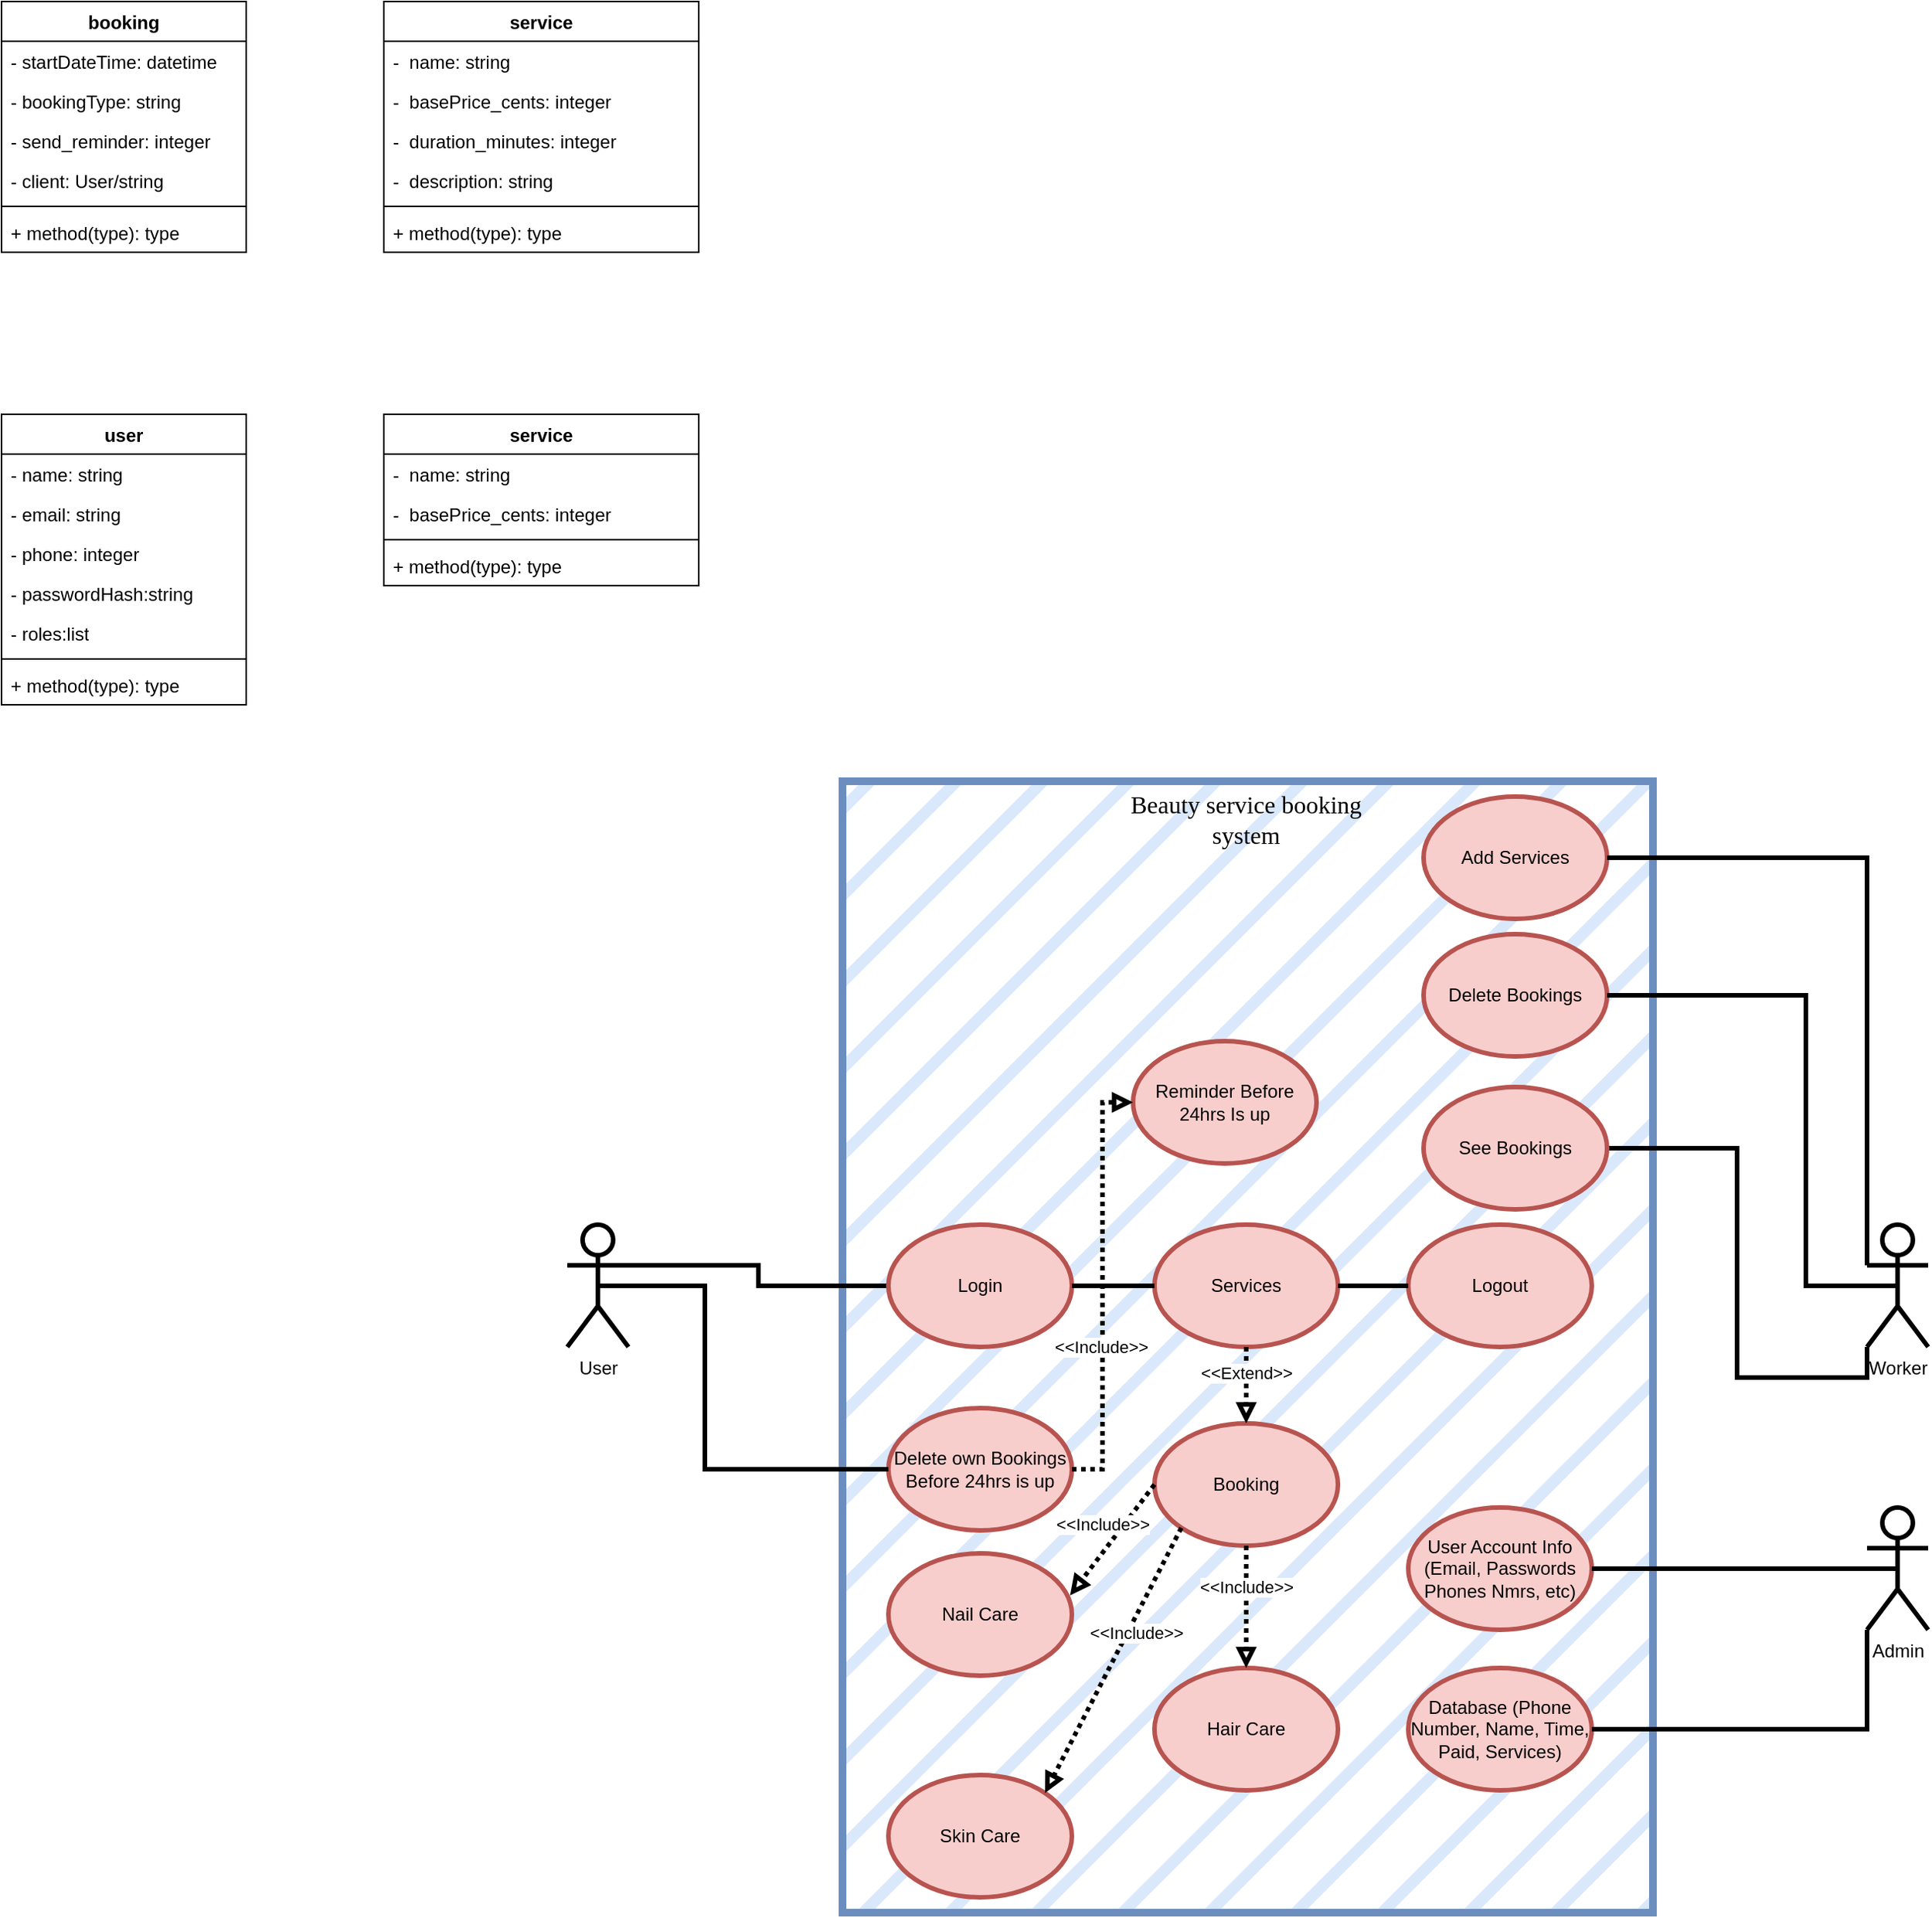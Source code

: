 <mxfile version="21.3.2" type="github">
  <diagram id="C5RBs43oDa-KdzZeNtuy" name="Page-1">
    <mxGraphModel dx="1366" dy="1952" grid="1" gridSize="10" guides="1" tooltips="1" connect="1" arrows="1" fold="1" page="1" pageScale="1" pageWidth="827" pageHeight="1169" math="0" shadow="0">
      <root>
        <mxCell id="WIyWlLk6GJQsqaUBKTNV-0" />
        <mxCell id="WIyWlLk6GJQsqaUBKTNV-1" parent="WIyWlLk6GJQsqaUBKTNV-0" />
        <mxCell id="Uz5QrsEjBIQHubBGYhOg-0" value="user" style="swimlane;fontStyle=1;align=center;verticalAlign=top;childLayout=stackLayout;horizontal=1;startSize=26;horizontalStack=0;resizeParent=1;resizeParentMax=0;resizeLast=0;collapsible=1;marginBottom=0;whiteSpace=wrap;html=1;" vertex="1" parent="WIyWlLk6GJQsqaUBKTNV-1">
          <mxGeometry x="360" y="130" width="160" height="190" as="geometry" />
        </mxCell>
        <mxCell id="Uz5QrsEjBIQHubBGYhOg-1" value="- name: string" style="text;strokeColor=none;fillColor=none;align=left;verticalAlign=top;spacingLeft=4;spacingRight=4;overflow=hidden;rotatable=0;points=[[0,0.5],[1,0.5]];portConstraint=eastwest;whiteSpace=wrap;html=1;" vertex="1" parent="Uz5QrsEjBIQHubBGYhOg-0">
          <mxGeometry y="26" width="160" height="26" as="geometry" />
        </mxCell>
        <mxCell id="Uz5QrsEjBIQHubBGYhOg-22" value="- email: string" style="text;strokeColor=none;fillColor=none;align=left;verticalAlign=top;spacingLeft=4;spacingRight=4;overflow=hidden;rotatable=0;points=[[0,0.5],[1,0.5]];portConstraint=eastwest;whiteSpace=wrap;html=1;" vertex="1" parent="Uz5QrsEjBIQHubBGYhOg-0">
          <mxGeometry y="52" width="160" height="26" as="geometry" />
        </mxCell>
        <mxCell id="Uz5QrsEjBIQHubBGYhOg-23" value="- phone: integer" style="text;strokeColor=none;fillColor=none;align=left;verticalAlign=top;spacingLeft=4;spacingRight=4;overflow=hidden;rotatable=0;points=[[0,0.5],[1,0.5]];portConstraint=eastwest;whiteSpace=wrap;html=1;" vertex="1" parent="Uz5QrsEjBIQHubBGYhOg-0">
          <mxGeometry y="78" width="160" height="26" as="geometry" />
        </mxCell>
        <mxCell id="Uz5QrsEjBIQHubBGYhOg-24" value="- passwordHash:string" style="text;strokeColor=none;fillColor=none;align=left;verticalAlign=top;spacingLeft=4;spacingRight=4;overflow=hidden;rotatable=0;points=[[0,0.5],[1,0.5]];portConstraint=eastwest;whiteSpace=wrap;html=1;" vertex="1" parent="Uz5QrsEjBIQHubBGYhOg-0">
          <mxGeometry y="104" width="160" height="26" as="geometry" />
        </mxCell>
        <mxCell id="Uz5QrsEjBIQHubBGYhOg-26" value="- roles:list" style="text;strokeColor=none;fillColor=none;align=left;verticalAlign=top;spacingLeft=4;spacingRight=4;overflow=hidden;rotatable=0;points=[[0,0.5],[1,0.5]];portConstraint=eastwest;whiteSpace=wrap;html=1;" vertex="1" parent="Uz5QrsEjBIQHubBGYhOg-0">
          <mxGeometry y="130" width="160" height="26" as="geometry" />
        </mxCell>
        <mxCell id="Uz5QrsEjBIQHubBGYhOg-2" value="" style="line;strokeWidth=1;fillColor=none;align=left;verticalAlign=middle;spacingTop=-1;spacingLeft=3;spacingRight=3;rotatable=0;labelPosition=right;points=[];portConstraint=eastwest;strokeColor=inherit;" vertex="1" parent="Uz5QrsEjBIQHubBGYhOg-0">
          <mxGeometry y="156" width="160" height="8" as="geometry" />
        </mxCell>
        <mxCell id="Uz5QrsEjBIQHubBGYhOg-3" value="+ method(type): type" style="text;strokeColor=none;fillColor=none;align=left;verticalAlign=top;spacingLeft=4;spacingRight=4;overflow=hidden;rotatable=0;points=[[0,0.5],[1,0.5]];portConstraint=eastwest;whiteSpace=wrap;html=1;" vertex="1" parent="Uz5QrsEjBIQHubBGYhOg-0">
          <mxGeometry y="164" width="160" height="26" as="geometry" />
        </mxCell>
        <mxCell id="Uz5QrsEjBIQHubBGYhOg-4" value="service" style="swimlane;fontStyle=1;align=center;verticalAlign=top;childLayout=stackLayout;horizontal=1;startSize=26;horizontalStack=0;resizeParent=1;resizeParentMax=0;resizeLast=0;collapsible=1;marginBottom=0;whiteSpace=wrap;html=1;" vertex="1" parent="WIyWlLk6GJQsqaUBKTNV-1">
          <mxGeometry x="610" y="-140" width="206" height="164" as="geometry" />
        </mxCell>
        <mxCell id="Uz5QrsEjBIQHubBGYhOg-5" value="-&amp;nbsp; name: string" style="text;strokeColor=none;fillColor=none;align=left;verticalAlign=top;spacingLeft=4;spacingRight=4;overflow=hidden;rotatable=0;points=[[0,0.5],[1,0.5]];portConstraint=eastwest;whiteSpace=wrap;html=1;" vertex="1" parent="Uz5QrsEjBIQHubBGYhOg-4">
          <mxGeometry y="26" width="206" height="26" as="geometry" />
        </mxCell>
        <mxCell id="Uz5QrsEjBIQHubBGYhOg-17" value="-&amp;nbsp; basePrice_cents: integer" style="text;strokeColor=none;fillColor=none;align=left;verticalAlign=top;spacingLeft=4;spacingRight=4;overflow=hidden;rotatable=0;points=[[0,0.5],[1,0.5]];portConstraint=eastwest;whiteSpace=wrap;html=1;" vertex="1" parent="Uz5QrsEjBIQHubBGYhOg-4">
          <mxGeometry y="52" width="206" height="26" as="geometry" />
        </mxCell>
        <mxCell id="Uz5QrsEjBIQHubBGYhOg-18" value="-&amp;nbsp; duration_minutes: integer" style="text;strokeColor=none;fillColor=none;align=left;verticalAlign=top;spacingLeft=4;spacingRight=4;overflow=hidden;rotatable=0;points=[[0,0.5],[1,0.5]];portConstraint=eastwest;whiteSpace=wrap;html=1;" vertex="1" parent="Uz5QrsEjBIQHubBGYhOg-4">
          <mxGeometry y="78" width="206" height="26" as="geometry" />
        </mxCell>
        <mxCell id="Uz5QrsEjBIQHubBGYhOg-19" value="-&amp;nbsp; description: string" style="text;strokeColor=none;fillColor=none;align=left;verticalAlign=top;spacingLeft=4;spacingRight=4;overflow=hidden;rotatable=0;points=[[0,0.5],[1,0.5]];portConstraint=eastwest;whiteSpace=wrap;html=1;" vertex="1" parent="Uz5QrsEjBIQHubBGYhOg-4">
          <mxGeometry y="104" width="206" height="26" as="geometry" />
        </mxCell>
        <mxCell id="Uz5QrsEjBIQHubBGYhOg-6" value="" style="line;strokeWidth=1;fillColor=none;align=left;verticalAlign=middle;spacingTop=-1;spacingLeft=3;spacingRight=3;rotatable=0;labelPosition=right;points=[];portConstraint=eastwest;strokeColor=inherit;" vertex="1" parent="Uz5QrsEjBIQHubBGYhOg-4">
          <mxGeometry y="130" width="206" height="8" as="geometry" />
        </mxCell>
        <mxCell id="Uz5QrsEjBIQHubBGYhOg-7" value="+ method(type): type" style="text;strokeColor=none;fillColor=none;align=left;verticalAlign=top;spacingLeft=4;spacingRight=4;overflow=hidden;rotatable=0;points=[[0,0.5],[1,0.5]];portConstraint=eastwest;whiteSpace=wrap;html=1;" vertex="1" parent="Uz5QrsEjBIQHubBGYhOg-4">
          <mxGeometry y="138" width="206" height="26" as="geometry" />
        </mxCell>
        <mxCell id="Uz5QrsEjBIQHubBGYhOg-8" value="booking" style="swimlane;fontStyle=1;align=center;verticalAlign=top;childLayout=stackLayout;horizontal=1;startSize=26;horizontalStack=0;resizeParent=1;resizeParentMax=0;resizeLast=0;collapsible=1;marginBottom=0;whiteSpace=wrap;html=1;" vertex="1" parent="WIyWlLk6GJQsqaUBKTNV-1">
          <mxGeometry x="360" y="-140" width="160" height="164" as="geometry" />
        </mxCell>
        <mxCell id="Uz5QrsEjBIQHubBGYhOg-9" value="- startDateTime: datetime" style="text;strokeColor=none;fillColor=none;align=left;verticalAlign=top;spacingLeft=4;spacingRight=4;overflow=hidden;rotatable=0;points=[[0,0.5],[1,0.5]];portConstraint=eastwest;whiteSpace=wrap;html=1;" vertex="1" parent="Uz5QrsEjBIQHubBGYhOg-8">
          <mxGeometry y="26" width="160" height="26" as="geometry" />
        </mxCell>
        <mxCell id="Uz5QrsEjBIQHubBGYhOg-27" value="&lt;div&gt;- bookingType: string&lt;/div&gt;" style="text;strokeColor=none;fillColor=none;align=left;verticalAlign=top;spacingLeft=4;spacingRight=4;overflow=hidden;rotatable=0;points=[[0,0.5],[1,0.5]];portConstraint=eastwest;whiteSpace=wrap;html=1;" vertex="1" parent="Uz5QrsEjBIQHubBGYhOg-8">
          <mxGeometry y="52" width="160" height="26" as="geometry" />
        </mxCell>
        <mxCell id="Uz5QrsEjBIQHubBGYhOg-69" value="&lt;div&gt;- send_reminder: integer&lt;/div&gt;" style="text;strokeColor=none;fillColor=none;align=left;verticalAlign=top;spacingLeft=4;spacingRight=4;overflow=hidden;rotatable=0;points=[[0,0.5],[1,0.5]];portConstraint=eastwest;whiteSpace=wrap;html=1;" vertex="1" parent="Uz5QrsEjBIQHubBGYhOg-8">
          <mxGeometry y="78" width="160" height="26" as="geometry" />
        </mxCell>
        <mxCell id="Uz5QrsEjBIQHubBGYhOg-70" value="&lt;div&gt;- client: User/string&lt;/div&gt;" style="text;strokeColor=none;fillColor=none;align=left;verticalAlign=top;spacingLeft=4;spacingRight=4;overflow=hidden;rotatable=0;points=[[0,0.5],[1,0.5]];portConstraint=eastwest;whiteSpace=wrap;html=1;" vertex="1" parent="Uz5QrsEjBIQHubBGYhOg-8">
          <mxGeometry y="104" width="160" height="26" as="geometry" />
        </mxCell>
        <mxCell id="Uz5QrsEjBIQHubBGYhOg-10" value="" style="line;strokeWidth=1;fillColor=none;align=left;verticalAlign=middle;spacingTop=-1;spacingLeft=3;spacingRight=3;rotatable=0;labelPosition=right;points=[];portConstraint=eastwest;strokeColor=inherit;" vertex="1" parent="Uz5QrsEjBIQHubBGYhOg-8">
          <mxGeometry y="130" width="160" height="8" as="geometry" />
        </mxCell>
        <mxCell id="Uz5QrsEjBIQHubBGYhOg-11" value="+ method(type): type" style="text;strokeColor=none;fillColor=none;align=left;verticalAlign=top;spacingLeft=4;spacingRight=4;overflow=hidden;rotatable=0;points=[[0,0.5],[1,0.5]];portConstraint=eastwest;whiteSpace=wrap;html=1;" vertex="1" parent="Uz5QrsEjBIQHubBGYhOg-8">
          <mxGeometry y="138" width="160" height="26" as="geometry" />
        </mxCell>
        <mxCell id="Uz5QrsEjBIQHubBGYhOg-31" value="" style="rounded=0;whiteSpace=wrap;html=1;fillColor=#dae8fc;strokeColor=#6c8ebf;fillStyle=hatch;strokeWidth=5;" vertex="1" parent="WIyWlLk6GJQsqaUBKTNV-1">
          <mxGeometry x="910" y="370" width="530" height="740" as="geometry" />
        </mxCell>
        <mxCell id="Uz5QrsEjBIQHubBGYhOg-32" value="&lt;font face=&quot;Comic Sans MS&quot; style=&quot;font-size: 16px;&quot;&gt;Beauty service booking system&lt;/font&gt;" style="text;html=1;strokeColor=none;fillColor=none;align=center;verticalAlign=middle;whiteSpace=wrap;rounded=0;" vertex="1" parent="WIyWlLk6GJQsqaUBKTNV-1">
          <mxGeometry x="1079" y="380" width="190" height="30" as="geometry" />
        </mxCell>
        <mxCell id="Uz5QrsEjBIQHubBGYhOg-33" style="edgeStyle=orthogonalEdgeStyle;rounded=0;orthogonalLoop=1;jettySize=auto;html=1;exitX=1;exitY=0.333;exitDx=0;exitDy=0;exitPerimeter=0;entryX=0;entryY=0.5;entryDx=0;entryDy=0;strokeWidth=3;endArrow=none;endFill=0;" edge="1" parent="WIyWlLk6GJQsqaUBKTNV-1" source="Uz5QrsEjBIQHubBGYhOg-34" target="Uz5QrsEjBIQHubBGYhOg-36">
          <mxGeometry relative="1" as="geometry" />
        </mxCell>
        <mxCell id="Uz5QrsEjBIQHubBGYhOg-34" value="User" style="shape=umlActor;verticalLabelPosition=bottom;verticalAlign=top;html=1;outlineConnect=0;strokeWidth=3;" vertex="1" parent="WIyWlLk6GJQsqaUBKTNV-1">
          <mxGeometry x="730" y="660" width="40" height="80" as="geometry" />
        </mxCell>
        <mxCell id="Uz5QrsEjBIQHubBGYhOg-35" value="Worker" style="shape=umlActor;verticalLabelPosition=bottom;verticalAlign=top;html=1;outlineConnect=0;strokeWidth=3;" vertex="1" parent="WIyWlLk6GJQsqaUBKTNV-1">
          <mxGeometry x="1580" y="660" width="40" height="80" as="geometry" />
        </mxCell>
        <mxCell id="Uz5QrsEjBIQHubBGYhOg-36" value="Login" style="ellipse;whiteSpace=wrap;html=1;fillColor=#f8cecc;strokeColor=#b85450;fillStyle=solid;strokeWidth=3;" vertex="1" parent="WIyWlLk6GJQsqaUBKTNV-1">
          <mxGeometry x="940" y="660" width="120" height="80" as="geometry" />
        </mxCell>
        <mxCell id="Uz5QrsEjBIQHubBGYhOg-37" value="Services" style="ellipse;whiteSpace=wrap;html=1;fillColor=#f8cecc;strokeColor=#b85450;fillStyle=solid;strokeWidth=3;" vertex="1" parent="WIyWlLk6GJQsqaUBKTNV-1">
          <mxGeometry x="1114" y="660" width="120" height="80" as="geometry" />
        </mxCell>
        <mxCell id="Uz5QrsEjBIQHubBGYhOg-38" style="edgeStyle=orthogonalEdgeStyle;rounded=0;orthogonalLoop=1;jettySize=auto;html=1;exitX=1;exitY=0.5;exitDx=0;exitDy=0;entryX=0;entryY=0.5;entryDx=0;entryDy=0;strokeWidth=3;endArrow=none;endFill=0;" edge="1" parent="WIyWlLk6GJQsqaUBKTNV-1" source="Uz5QrsEjBIQHubBGYhOg-36" target="Uz5QrsEjBIQHubBGYhOg-37">
          <mxGeometry relative="1" as="geometry">
            <mxPoint x="760" y="820" as="sourcePoint" />
            <mxPoint x="940" y="820" as="targetPoint" />
          </mxGeometry>
        </mxCell>
        <mxCell id="Uz5QrsEjBIQHubBGYhOg-39" value="Logout" style="ellipse;whiteSpace=wrap;html=1;fillColor=#f8cecc;strokeColor=#b85450;fillStyle=solid;strokeWidth=3;" vertex="1" parent="WIyWlLk6GJQsqaUBKTNV-1">
          <mxGeometry x="1280" y="660" width="120" height="80" as="geometry" />
        </mxCell>
        <mxCell id="Uz5QrsEjBIQHubBGYhOg-40" style="edgeStyle=orthogonalEdgeStyle;rounded=0;orthogonalLoop=1;jettySize=auto;html=1;entryX=0;entryY=0.5;entryDx=0;entryDy=0;strokeWidth=3;endArrow=none;endFill=0;exitX=1;exitY=0.5;exitDx=0;exitDy=0;" edge="1" parent="WIyWlLk6GJQsqaUBKTNV-1" source="Uz5QrsEjBIQHubBGYhOg-37" target="Uz5QrsEjBIQHubBGYhOg-39">
          <mxGeometry relative="1" as="geometry">
            <mxPoint x="1240" y="810" as="sourcePoint" />
            <mxPoint x="1124" y="820" as="targetPoint" />
          </mxGeometry>
        </mxCell>
        <mxCell id="Uz5QrsEjBIQHubBGYhOg-41" value="Admin" style="shape=umlActor;verticalLabelPosition=bottom;verticalAlign=top;html=1;outlineConnect=0;strokeWidth=3;" vertex="1" parent="WIyWlLk6GJQsqaUBKTNV-1">
          <mxGeometry x="1580" y="845" width="40" height="80" as="geometry" />
        </mxCell>
        <mxCell id="Uz5QrsEjBIQHubBGYhOg-42" value="Booking" style="ellipse;whiteSpace=wrap;html=1;fillColor=#f8cecc;strokeColor=#b85450;fillStyle=solid;strokeWidth=3;" vertex="1" parent="WIyWlLk6GJQsqaUBKTNV-1">
          <mxGeometry x="1114" y="790" width="120" height="80" as="geometry" />
        </mxCell>
        <mxCell id="Uz5QrsEjBIQHubBGYhOg-43" value="User Account Info (Email, Passwords Phones Nmrs, etc)" style="ellipse;whiteSpace=wrap;html=1;fillColor=#f8cecc;strokeColor=#b85450;fillStyle=solid;strokeWidth=3;" vertex="1" parent="WIyWlLk6GJQsqaUBKTNV-1">
          <mxGeometry x="1280" y="845" width="120" height="80" as="geometry" />
        </mxCell>
        <mxCell id="Uz5QrsEjBIQHubBGYhOg-44" style="edgeStyle=orthogonalEdgeStyle;rounded=0;orthogonalLoop=1;jettySize=auto;html=1;entryX=0.5;entryY=0.5;entryDx=0;entryDy=0;strokeWidth=3;endArrow=none;endFill=0;exitX=1;exitY=0.5;exitDx=0;exitDy=0;entryPerimeter=0;" edge="1" parent="WIyWlLk6GJQsqaUBKTNV-1" source="Uz5QrsEjBIQHubBGYhOg-43" target="Uz5QrsEjBIQHubBGYhOg-41">
          <mxGeometry relative="1" as="geometry">
            <mxPoint x="1244" y="820" as="sourcePoint" />
            <mxPoint x="1300" y="820" as="targetPoint" />
          </mxGeometry>
        </mxCell>
        <mxCell id="Uz5QrsEjBIQHubBGYhOg-45" style="edgeStyle=orthogonalEdgeStyle;rounded=0;orthogonalLoop=1;jettySize=auto;html=1;entryX=0.5;entryY=0;entryDx=0;entryDy=0;strokeWidth=3;endArrow=block;endFill=0;exitX=0.5;exitY=1;exitDx=0;exitDy=0;dashed=1;dashPattern=1 1;" edge="1" parent="WIyWlLk6GJQsqaUBKTNV-1" source="Uz5QrsEjBIQHubBGYhOg-37" target="Uz5QrsEjBIQHubBGYhOg-42">
          <mxGeometry relative="1" as="geometry">
            <mxPoint x="1254" y="830" as="sourcePoint" />
            <mxPoint x="1310" y="830" as="targetPoint" />
          </mxGeometry>
        </mxCell>
        <mxCell id="Uz5QrsEjBIQHubBGYhOg-46" value="&amp;lt;&amp;lt;Extend&amp;gt;&amp;gt;" style="edgeLabel;html=1;align=center;verticalAlign=middle;resizable=0;points=[];" vertex="1" connectable="0" parent="Uz5QrsEjBIQHubBGYhOg-45">
          <mxGeometry x="-0.323" relative="1" as="geometry">
            <mxPoint as="offset" />
          </mxGeometry>
        </mxCell>
        <mxCell id="Uz5QrsEjBIQHubBGYhOg-47" style="rounded=0;orthogonalLoop=1;jettySize=auto;html=1;entryX=0;entryY=1;entryDx=0;entryDy=0;strokeWidth=3;endArrow=none;endFill=0;entryPerimeter=0;edgeStyle=orthogonalEdgeStyle;exitX=1;exitY=0.5;exitDx=0;exitDy=0;" edge="1" parent="WIyWlLk6GJQsqaUBKTNV-1" source="Uz5QrsEjBIQHubBGYhOg-59" target="Uz5QrsEjBIQHubBGYhOg-35">
          <mxGeometry relative="1" as="geometry">
            <mxPoint x="1460" y="820" as="sourcePoint" />
            <mxPoint x="1610" y="1005" as="targetPoint" />
          </mxGeometry>
        </mxCell>
        <mxCell id="Uz5QrsEjBIQHubBGYhOg-48" value="Database (Phone Number, Name, Time, Paid, Services)" style="ellipse;whiteSpace=wrap;html=1;fillColor=#f8cecc;strokeColor=#b85450;fillStyle=solid;strokeWidth=3;" vertex="1" parent="WIyWlLk6GJQsqaUBKTNV-1">
          <mxGeometry x="1280" y="950" width="120" height="80" as="geometry" />
        </mxCell>
        <mxCell id="Uz5QrsEjBIQHubBGYhOg-49" style="edgeStyle=orthogonalEdgeStyle;rounded=0;orthogonalLoop=1;jettySize=auto;html=1;entryX=0;entryY=1;entryDx=0;entryDy=0;strokeWidth=3;endArrow=none;endFill=0;exitX=1;exitY=0.5;exitDx=0;exitDy=0;entryPerimeter=0;" edge="1" parent="WIyWlLk6GJQsqaUBKTNV-1" source="Uz5QrsEjBIQHubBGYhOg-48" target="Uz5QrsEjBIQHubBGYhOg-41">
          <mxGeometry relative="1" as="geometry">
            <mxPoint x="1390" y="1005" as="sourcePoint" />
            <mxPoint x="1610" y="1005" as="targetPoint" />
          </mxGeometry>
        </mxCell>
        <mxCell id="Uz5QrsEjBIQHubBGYhOg-50" value="Nail Care" style="ellipse;whiteSpace=wrap;html=1;fillColor=#f8cecc;strokeColor=#b85450;fillStyle=solid;strokeWidth=3;" vertex="1" parent="WIyWlLk6GJQsqaUBKTNV-1">
          <mxGeometry x="940" y="875" width="120" height="80" as="geometry" />
        </mxCell>
        <mxCell id="Uz5QrsEjBIQHubBGYhOg-51" value="Hair Care" style="ellipse;whiteSpace=wrap;html=1;fillColor=#f8cecc;strokeColor=#b85450;fillStyle=solid;strokeWidth=3;" vertex="1" parent="WIyWlLk6GJQsqaUBKTNV-1">
          <mxGeometry x="1114" y="950" width="120" height="80" as="geometry" />
        </mxCell>
        <mxCell id="Uz5QrsEjBIQHubBGYhOg-52" value="Skin Care" style="ellipse;whiteSpace=wrap;html=1;fillColor=#f8cecc;strokeColor=#b85450;fillStyle=solid;strokeWidth=3;" vertex="1" parent="WIyWlLk6GJQsqaUBKTNV-1">
          <mxGeometry x="940" y="1020" width="120" height="80" as="geometry" />
        </mxCell>
        <mxCell id="Uz5QrsEjBIQHubBGYhOg-53" style="rounded=0;orthogonalLoop=1;jettySize=auto;html=1;entryX=0.99;entryY=0.344;entryDx=0;entryDy=0;strokeWidth=3;endArrow=block;endFill=0;exitX=0;exitY=0.5;exitDx=0;exitDy=0;dashed=1;dashPattern=1 1;entryPerimeter=0;" edge="1" parent="WIyWlLk6GJQsqaUBKTNV-1" source="Uz5QrsEjBIQHubBGYhOg-42" target="Uz5QrsEjBIQHubBGYhOg-50">
          <mxGeometry relative="1" as="geometry">
            <mxPoint x="1184" y="860" as="sourcePoint" />
            <mxPoint x="1184" y="910" as="targetPoint" />
          </mxGeometry>
        </mxCell>
        <mxCell id="Uz5QrsEjBIQHubBGYhOg-54" value="&amp;lt;&amp;lt;Include&amp;gt;&amp;gt;" style="edgeLabel;html=1;align=center;verticalAlign=middle;resizable=0;points=[];" vertex="1" connectable="0" parent="Uz5QrsEjBIQHubBGYhOg-53">
          <mxGeometry x="-0.323" relative="1" as="geometry">
            <mxPoint x="-15" y="1" as="offset" />
          </mxGeometry>
        </mxCell>
        <mxCell id="Uz5QrsEjBIQHubBGYhOg-55" style="edgeStyle=orthogonalEdgeStyle;rounded=0;orthogonalLoop=1;jettySize=auto;html=1;entryX=0.5;entryY=0;entryDx=0;entryDy=0;strokeWidth=3;endArrow=block;endFill=0;exitX=0.5;exitY=1;exitDx=0;exitDy=0;dashed=1;dashPattern=1 1;" edge="1" parent="WIyWlLk6GJQsqaUBKTNV-1" source="Uz5QrsEjBIQHubBGYhOg-42" target="Uz5QrsEjBIQHubBGYhOg-51">
          <mxGeometry relative="1" as="geometry">
            <mxPoint x="1124" y="950" as="sourcePoint" />
            <mxPoint x="1070" y="990" as="targetPoint" />
          </mxGeometry>
        </mxCell>
        <mxCell id="Uz5QrsEjBIQHubBGYhOg-56" value="&amp;lt;&amp;lt;Include&amp;gt;&amp;gt;" style="edgeLabel;html=1;align=center;verticalAlign=middle;resizable=0;points=[];" vertex="1" connectable="0" parent="Uz5QrsEjBIQHubBGYhOg-55">
          <mxGeometry x="-0.323" relative="1" as="geometry">
            <mxPoint as="offset" />
          </mxGeometry>
        </mxCell>
        <mxCell id="Uz5QrsEjBIQHubBGYhOg-57" style="rounded=0;orthogonalLoop=1;jettySize=auto;html=1;entryX=1;entryY=0;entryDx=0;entryDy=0;strokeWidth=3;endArrow=block;endFill=0;exitX=0;exitY=1;exitDx=0;exitDy=0;dashed=1;dashPattern=1 1;" edge="1" parent="WIyWlLk6GJQsqaUBKTNV-1" source="Uz5QrsEjBIQHubBGYhOg-42" target="Uz5QrsEjBIQHubBGYhOg-52">
          <mxGeometry relative="1" as="geometry">
            <mxPoint x="1134" y="960" as="sourcePoint" />
            <mxPoint x="1080" y="1000" as="targetPoint" />
          </mxGeometry>
        </mxCell>
        <mxCell id="Uz5QrsEjBIQHubBGYhOg-58" value="&amp;lt;&amp;lt;Include&amp;gt;&amp;gt;" style="edgeLabel;html=1;align=center;verticalAlign=middle;resizable=0;points=[];" vertex="1" connectable="0" parent="Uz5QrsEjBIQHubBGYhOg-57">
          <mxGeometry x="-0.323" relative="1" as="geometry">
            <mxPoint y="10" as="offset" />
          </mxGeometry>
        </mxCell>
        <mxCell id="Uz5QrsEjBIQHubBGYhOg-59" value="See Bookings" style="ellipse;whiteSpace=wrap;html=1;fillColor=#f8cecc;strokeColor=#b85450;fillStyle=solid;strokeWidth=3;" vertex="1" parent="WIyWlLk6GJQsqaUBKTNV-1">
          <mxGeometry x="1290" y="570" width="120" height="80" as="geometry" />
        </mxCell>
        <mxCell id="Uz5QrsEjBIQHubBGYhOg-60" value="Add Services" style="ellipse;whiteSpace=wrap;html=1;fillColor=#f8cecc;strokeColor=#b85450;fillStyle=solid;strokeWidth=3;" vertex="1" parent="WIyWlLk6GJQsqaUBKTNV-1">
          <mxGeometry x="1290" y="380" width="120" height="80" as="geometry" />
        </mxCell>
        <mxCell id="Uz5QrsEjBIQHubBGYhOg-61" style="rounded=0;orthogonalLoop=1;jettySize=auto;html=1;entryX=0;entryY=0.333;entryDx=0;entryDy=0;strokeWidth=3;endArrow=none;endFill=0;entryPerimeter=0;edgeStyle=orthogonalEdgeStyle;exitX=1;exitY=0.5;exitDx=0;exitDy=0;" edge="1" parent="WIyWlLk6GJQsqaUBKTNV-1" source="Uz5QrsEjBIQHubBGYhOg-60" target="Uz5QrsEjBIQHubBGYhOg-35">
          <mxGeometry relative="1" as="geometry">
            <mxPoint x="1364" y="800" as="sourcePoint" />
            <mxPoint x="1590" y="750" as="targetPoint" />
            <Array as="points">
              <mxPoint x="1580" y="420" />
            </Array>
          </mxGeometry>
        </mxCell>
        <mxCell id="Uz5QrsEjBIQHubBGYhOg-62" value="Delete Bookings" style="ellipse;whiteSpace=wrap;html=1;fillColor=#f8cecc;strokeColor=#b85450;fillStyle=solid;strokeWidth=3;" vertex="1" parent="WIyWlLk6GJQsqaUBKTNV-1">
          <mxGeometry x="1290" y="470" width="120" height="80" as="geometry" />
        </mxCell>
        <mxCell id="Uz5QrsEjBIQHubBGYhOg-63" style="rounded=0;orthogonalLoop=1;jettySize=auto;html=1;entryX=0.5;entryY=0.5;entryDx=0;entryDy=0;strokeWidth=3;endArrow=none;endFill=0;entryPerimeter=0;edgeStyle=orthogonalEdgeStyle;exitX=1;exitY=0.5;exitDx=0;exitDy=0;" edge="1" parent="WIyWlLk6GJQsqaUBKTNV-1" source="Uz5QrsEjBIQHubBGYhOg-62" target="Uz5QrsEjBIQHubBGYhOg-35">
          <mxGeometry relative="1" as="geometry">
            <mxPoint x="1420" y="620" as="sourcePoint" />
            <mxPoint x="1590" y="750" as="targetPoint" />
            <Array as="points">
              <mxPoint x="1540" y="510" />
              <mxPoint x="1540" y="700" />
            </Array>
          </mxGeometry>
        </mxCell>
        <mxCell id="Uz5QrsEjBIQHubBGYhOg-64" value="Delete own Bookings Before 24hrs is up" style="ellipse;whiteSpace=wrap;html=1;fillColor=#f8cecc;strokeColor=#b85450;fillStyle=solid;strokeWidth=3;" vertex="1" parent="WIyWlLk6GJQsqaUBKTNV-1">
          <mxGeometry x="940" y="780" width="120" height="80" as="geometry" />
        </mxCell>
        <mxCell id="Uz5QrsEjBIQHubBGYhOg-65" style="edgeStyle=orthogonalEdgeStyle;rounded=0;orthogonalLoop=1;jettySize=auto;html=1;exitX=0.5;exitY=0.5;exitDx=0;exitDy=0;exitPerimeter=0;entryX=0;entryY=0.5;entryDx=0;entryDy=0;strokeWidth=3;endArrow=none;endFill=0;" edge="1" parent="WIyWlLk6GJQsqaUBKTNV-1" source="Uz5QrsEjBIQHubBGYhOg-34" target="Uz5QrsEjBIQHubBGYhOg-64">
          <mxGeometry relative="1" as="geometry">
            <mxPoint x="760" y="710" as="sourcePoint" />
            <mxPoint x="950" y="710" as="targetPoint" />
            <Array as="points">
              <mxPoint x="820" y="700" />
              <mxPoint x="820" y="820" />
            </Array>
          </mxGeometry>
        </mxCell>
        <mxCell id="Uz5QrsEjBIQHubBGYhOg-66" value="Reminder Before 24hrs Is up" style="ellipse;whiteSpace=wrap;html=1;fillColor=#f8cecc;strokeColor=#b85450;fillStyle=solid;strokeWidth=3;" vertex="1" parent="WIyWlLk6GJQsqaUBKTNV-1">
          <mxGeometry x="1100" y="540" width="120" height="80" as="geometry" />
        </mxCell>
        <mxCell id="Uz5QrsEjBIQHubBGYhOg-67" style="edgeStyle=orthogonalEdgeStyle;rounded=0;orthogonalLoop=1;jettySize=auto;html=1;entryX=0;entryY=0.5;entryDx=0;entryDy=0;strokeWidth=3;endArrow=block;endFill=0;exitX=1;exitY=0.5;exitDx=0;exitDy=0;dashed=1;dashPattern=1 1;" edge="1" parent="WIyWlLk6GJQsqaUBKTNV-1" source="Uz5QrsEjBIQHubBGYhOg-64" target="Uz5QrsEjBIQHubBGYhOg-66">
          <mxGeometry relative="1" as="geometry">
            <mxPoint x="1184" y="750" as="sourcePoint" />
            <mxPoint x="1184" y="800" as="targetPoint" />
          </mxGeometry>
        </mxCell>
        <mxCell id="Uz5QrsEjBIQHubBGYhOg-68" value="&amp;lt;&amp;lt;Include&amp;gt;&amp;gt;" style="edgeLabel;html=1;align=center;verticalAlign=middle;resizable=0;points=[];" vertex="1" connectable="0" parent="Uz5QrsEjBIQHubBGYhOg-67">
          <mxGeometry x="-0.323" relative="1" as="geometry">
            <mxPoint x="-1" y="-5" as="offset" />
          </mxGeometry>
        </mxCell>
        <mxCell id="Uz5QrsEjBIQHubBGYhOg-72" value="service" style="swimlane;fontStyle=1;align=center;verticalAlign=top;childLayout=stackLayout;horizontal=1;startSize=26;horizontalStack=0;resizeParent=1;resizeParentMax=0;resizeLast=0;collapsible=1;marginBottom=0;whiteSpace=wrap;html=1;" vertex="1" parent="WIyWlLk6GJQsqaUBKTNV-1">
          <mxGeometry x="610" y="130" width="206" height="112" as="geometry" />
        </mxCell>
        <mxCell id="Uz5QrsEjBIQHubBGYhOg-73" value="-&amp;nbsp; name: string" style="text;strokeColor=none;fillColor=none;align=left;verticalAlign=top;spacingLeft=4;spacingRight=4;overflow=hidden;rotatable=0;points=[[0,0.5],[1,0.5]];portConstraint=eastwest;whiteSpace=wrap;html=1;" vertex="1" parent="Uz5QrsEjBIQHubBGYhOg-72">
          <mxGeometry y="26" width="206" height="26" as="geometry" />
        </mxCell>
        <mxCell id="Uz5QrsEjBIQHubBGYhOg-74" value="-&amp;nbsp; basePrice_cents: integer" style="text;strokeColor=none;fillColor=none;align=left;verticalAlign=top;spacingLeft=4;spacingRight=4;overflow=hidden;rotatable=0;points=[[0,0.5],[1,0.5]];portConstraint=eastwest;whiteSpace=wrap;html=1;" vertex="1" parent="Uz5QrsEjBIQHubBGYhOg-72">
          <mxGeometry y="52" width="206" height="26" as="geometry" />
        </mxCell>
        <mxCell id="Uz5QrsEjBIQHubBGYhOg-77" value="" style="line;strokeWidth=1;fillColor=none;align=left;verticalAlign=middle;spacingTop=-1;spacingLeft=3;spacingRight=3;rotatable=0;labelPosition=right;points=[];portConstraint=eastwest;strokeColor=inherit;" vertex="1" parent="Uz5QrsEjBIQHubBGYhOg-72">
          <mxGeometry y="78" width="206" height="8" as="geometry" />
        </mxCell>
        <mxCell id="Uz5QrsEjBIQHubBGYhOg-78" value="+ method(type): type" style="text;strokeColor=none;fillColor=none;align=left;verticalAlign=top;spacingLeft=4;spacingRight=4;overflow=hidden;rotatable=0;points=[[0,0.5],[1,0.5]];portConstraint=eastwest;whiteSpace=wrap;html=1;" vertex="1" parent="Uz5QrsEjBIQHubBGYhOg-72">
          <mxGeometry y="86" width="206" height="26" as="geometry" />
        </mxCell>
      </root>
    </mxGraphModel>
  </diagram>
</mxfile>
